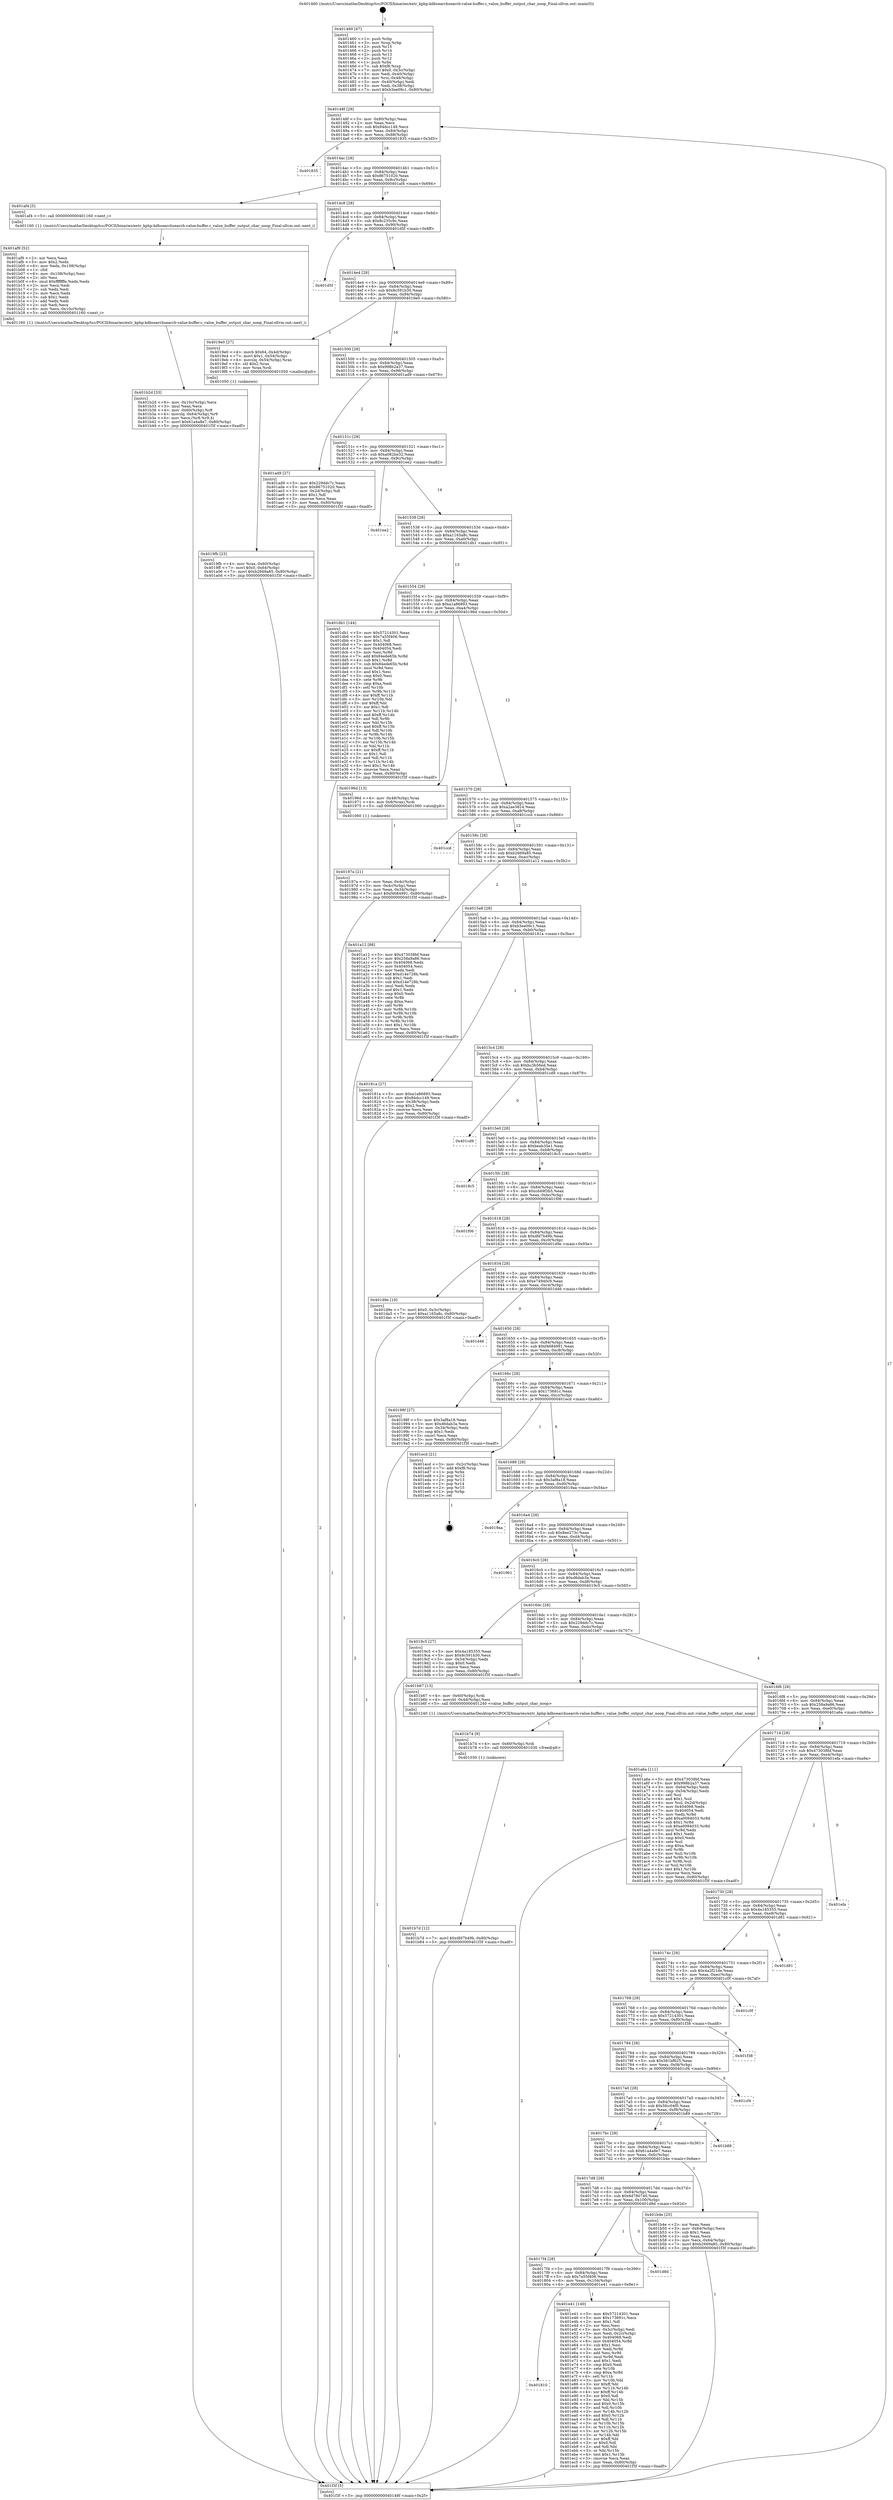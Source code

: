 digraph "0x401460" {
  label = "0x401460 (/mnt/c/Users/mathe/Desktop/tcc/POCII/binaries/extr_kphp-kdbsearchsearch-value-buffer.c_value_buffer_output_char_noop_Final-ollvm.out::main(0))"
  labelloc = "t"
  node[shape=record]

  Entry [label="",width=0.3,height=0.3,shape=circle,fillcolor=black,style=filled]
  "0x40148f" [label="{
     0x40148f [29]\l
     | [instrs]\l
     &nbsp;&nbsp;0x40148f \<+3\>: mov -0x80(%rbp),%eax\l
     &nbsp;&nbsp;0x401492 \<+2\>: mov %eax,%ecx\l
     &nbsp;&nbsp;0x401494 \<+6\>: sub $0x84dcc149,%ecx\l
     &nbsp;&nbsp;0x40149a \<+6\>: mov %eax,-0x84(%rbp)\l
     &nbsp;&nbsp;0x4014a0 \<+6\>: mov %ecx,-0x88(%rbp)\l
     &nbsp;&nbsp;0x4014a6 \<+6\>: je 0000000000401835 \<main+0x3d5\>\l
  }"]
  "0x401835" [label="{
     0x401835\l
  }", style=dashed]
  "0x4014ac" [label="{
     0x4014ac [28]\l
     | [instrs]\l
     &nbsp;&nbsp;0x4014ac \<+5\>: jmp 00000000004014b1 \<main+0x51\>\l
     &nbsp;&nbsp;0x4014b1 \<+6\>: mov -0x84(%rbp),%eax\l
     &nbsp;&nbsp;0x4014b7 \<+5\>: sub $0x86751020,%eax\l
     &nbsp;&nbsp;0x4014bc \<+6\>: mov %eax,-0x8c(%rbp)\l
     &nbsp;&nbsp;0x4014c2 \<+6\>: je 0000000000401af4 \<main+0x694\>\l
  }"]
  Exit [label="",width=0.3,height=0.3,shape=circle,fillcolor=black,style=filled,peripheries=2]
  "0x401af4" [label="{
     0x401af4 [5]\l
     | [instrs]\l
     &nbsp;&nbsp;0x401af4 \<+5\>: call 0000000000401160 \<next_i\>\l
     | [calls]\l
     &nbsp;&nbsp;0x401160 \{1\} (/mnt/c/Users/mathe/Desktop/tcc/POCII/binaries/extr_kphp-kdbsearchsearch-value-buffer.c_value_buffer_output_char_noop_Final-ollvm.out::next_i)\l
  }"]
  "0x4014c8" [label="{
     0x4014c8 [28]\l
     | [instrs]\l
     &nbsp;&nbsp;0x4014c8 \<+5\>: jmp 00000000004014cd \<main+0x6d\>\l
     &nbsp;&nbsp;0x4014cd \<+6\>: mov -0x84(%rbp),%eax\l
     &nbsp;&nbsp;0x4014d3 \<+5\>: sub $0x8c235c9c,%eax\l
     &nbsp;&nbsp;0x4014d8 \<+6\>: mov %eax,-0x90(%rbp)\l
     &nbsp;&nbsp;0x4014de \<+6\>: je 0000000000401d5f \<main+0x8ff\>\l
  }"]
  "0x401810" [label="{
     0x401810\l
  }", style=dashed]
  "0x401d5f" [label="{
     0x401d5f\l
  }", style=dashed]
  "0x4014e4" [label="{
     0x4014e4 [28]\l
     | [instrs]\l
     &nbsp;&nbsp;0x4014e4 \<+5\>: jmp 00000000004014e9 \<main+0x89\>\l
     &nbsp;&nbsp;0x4014e9 \<+6\>: mov -0x84(%rbp),%eax\l
     &nbsp;&nbsp;0x4014ef \<+5\>: sub $0x8c591b30,%eax\l
     &nbsp;&nbsp;0x4014f4 \<+6\>: mov %eax,-0x94(%rbp)\l
     &nbsp;&nbsp;0x4014fa \<+6\>: je 00000000004019e0 \<main+0x580\>\l
  }"]
  "0x401e41" [label="{
     0x401e41 [140]\l
     | [instrs]\l
     &nbsp;&nbsp;0x401e41 \<+5\>: mov $0x57214301,%eax\l
     &nbsp;&nbsp;0x401e46 \<+5\>: mov $0x173691c,%ecx\l
     &nbsp;&nbsp;0x401e4b \<+2\>: mov $0x1,%dl\l
     &nbsp;&nbsp;0x401e4d \<+2\>: xor %esi,%esi\l
     &nbsp;&nbsp;0x401e4f \<+3\>: mov -0x3c(%rbp),%edi\l
     &nbsp;&nbsp;0x401e52 \<+3\>: mov %edi,-0x2c(%rbp)\l
     &nbsp;&nbsp;0x401e55 \<+7\>: mov 0x404068,%edi\l
     &nbsp;&nbsp;0x401e5c \<+8\>: mov 0x404054,%r8d\l
     &nbsp;&nbsp;0x401e64 \<+3\>: sub $0x1,%esi\l
     &nbsp;&nbsp;0x401e67 \<+3\>: mov %edi,%r9d\l
     &nbsp;&nbsp;0x401e6a \<+3\>: add %esi,%r9d\l
     &nbsp;&nbsp;0x401e6d \<+4\>: imul %r9d,%edi\l
     &nbsp;&nbsp;0x401e71 \<+3\>: and $0x1,%edi\l
     &nbsp;&nbsp;0x401e74 \<+3\>: cmp $0x0,%edi\l
     &nbsp;&nbsp;0x401e77 \<+4\>: sete %r10b\l
     &nbsp;&nbsp;0x401e7b \<+4\>: cmp $0xa,%r8d\l
     &nbsp;&nbsp;0x401e7f \<+4\>: setl %r11b\l
     &nbsp;&nbsp;0x401e83 \<+3\>: mov %r10b,%bl\l
     &nbsp;&nbsp;0x401e86 \<+3\>: xor $0xff,%bl\l
     &nbsp;&nbsp;0x401e89 \<+3\>: mov %r11b,%r14b\l
     &nbsp;&nbsp;0x401e8c \<+4\>: xor $0xff,%r14b\l
     &nbsp;&nbsp;0x401e90 \<+3\>: xor $0x0,%dl\l
     &nbsp;&nbsp;0x401e93 \<+3\>: mov %bl,%r15b\l
     &nbsp;&nbsp;0x401e96 \<+4\>: and $0x0,%r15b\l
     &nbsp;&nbsp;0x401e9a \<+3\>: and %dl,%r10b\l
     &nbsp;&nbsp;0x401e9d \<+3\>: mov %r14b,%r12b\l
     &nbsp;&nbsp;0x401ea0 \<+4\>: and $0x0,%r12b\l
     &nbsp;&nbsp;0x401ea4 \<+3\>: and %dl,%r11b\l
     &nbsp;&nbsp;0x401ea7 \<+3\>: or %r10b,%r15b\l
     &nbsp;&nbsp;0x401eaa \<+3\>: or %r11b,%r12b\l
     &nbsp;&nbsp;0x401ead \<+3\>: xor %r12b,%r15b\l
     &nbsp;&nbsp;0x401eb0 \<+3\>: or %r14b,%bl\l
     &nbsp;&nbsp;0x401eb3 \<+3\>: xor $0xff,%bl\l
     &nbsp;&nbsp;0x401eb6 \<+3\>: or $0x0,%dl\l
     &nbsp;&nbsp;0x401eb9 \<+2\>: and %dl,%bl\l
     &nbsp;&nbsp;0x401ebb \<+3\>: or %bl,%r15b\l
     &nbsp;&nbsp;0x401ebe \<+4\>: test $0x1,%r15b\l
     &nbsp;&nbsp;0x401ec2 \<+3\>: cmovne %ecx,%eax\l
     &nbsp;&nbsp;0x401ec5 \<+3\>: mov %eax,-0x80(%rbp)\l
     &nbsp;&nbsp;0x401ec8 \<+5\>: jmp 0000000000401f3f \<main+0xadf\>\l
  }"]
  "0x4019e0" [label="{
     0x4019e0 [27]\l
     | [instrs]\l
     &nbsp;&nbsp;0x4019e0 \<+4\>: movb $0x64,-0x4d(%rbp)\l
     &nbsp;&nbsp;0x4019e4 \<+7\>: movl $0x1,-0x54(%rbp)\l
     &nbsp;&nbsp;0x4019eb \<+4\>: movslq -0x54(%rbp),%rax\l
     &nbsp;&nbsp;0x4019ef \<+4\>: shl $0x2,%rax\l
     &nbsp;&nbsp;0x4019f3 \<+3\>: mov %rax,%rdi\l
     &nbsp;&nbsp;0x4019f6 \<+5\>: call 0000000000401050 \<malloc@plt\>\l
     | [calls]\l
     &nbsp;&nbsp;0x401050 \{1\} (unknown)\l
  }"]
  "0x401500" [label="{
     0x401500 [28]\l
     | [instrs]\l
     &nbsp;&nbsp;0x401500 \<+5\>: jmp 0000000000401505 \<main+0xa5\>\l
     &nbsp;&nbsp;0x401505 \<+6\>: mov -0x84(%rbp),%eax\l
     &nbsp;&nbsp;0x40150b \<+5\>: sub $0x998b2a37,%eax\l
     &nbsp;&nbsp;0x401510 \<+6\>: mov %eax,-0x98(%rbp)\l
     &nbsp;&nbsp;0x401516 \<+6\>: je 0000000000401ad9 \<main+0x679\>\l
  }"]
  "0x4017f4" [label="{
     0x4017f4 [28]\l
     | [instrs]\l
     &nbsp;&nbsp;0x4017f4 \<+5\>: jmp 00000000004017f9 \<main+0x399\>\l
     &nbsp;&nbsp;0x4017f9 \<+6\>: mov -0x84(%rbp),%eax\l
     &nbsp;&nbsp;0x4017ff \<+5\>: sub $0x7a55f406,%eax\l
     &nbsp;&nbsp;0x401804 \<+6\>: mov %eax,-0x104(%rbp)\l
     &nbsp;&nbsp;0x40180a \<+6\>: je 0000000000401e41 \<main+0x9e1\>\l
  }"]
  "0x401ad9" [label="{
     0x401ad9 [27]\l
     | [instrs]\l
     &nbsp;&nbsp;0x401ad9 \<+5\>: mov $0x229ddc7c,%eax\l
     &nbsp;&nbsp;0x401ade \<+5\>: mov $0x86751020,%ecx\l
     &nbsp;&nbsp;0x401ae3 \<+3\>: mov -0x2d(%rbp),%dl\l
     &nbsp;&nbsp;0x401ae6 \<+3\>: test $0x1,%dl\l
     &nbsp;&nbsp;0x401ae9 \<+3\>: cmovne %ecx,%eax\l
     &nbsp;&nbsp;0x401aec \<+3\>: mov %eax,-0x80(%rbp)\l
     &nbsp;&nbsp;0x401aef \<+5\>: jmp 0000000000401f3f \<main+0xadf\>\l
  }"]
  "0x40151c" [label="{
     0x40151c [28]\l
     | [instrs]\l
     &nbsp;&nbsp;0x40151c \<+5\>: jmp 0000000000401521 \<main+0xc1\>\l
     &nbsp;&nbsp;0x401521 \<+6\>: mov -0x84(%rbp),%eax\l
     &nbsp;&nbsp;0x401527 \<+5\>: sub $0xa082be32,%eax\l
     &nbsp;&nbsp;0x40152c \<+6\>: mov %eax,-0x9c(%rbp)\l
     &nbsp;&nbsp;0x401532 \<+6\>: je 0000000000401ee2 \<main+0xa82\>\l
  }"]
  "0x401d8d" [label="{
     0x401d8d\l
  }", style=dashed]
  "0x401ee2" [label="{
     0x401ee2\l
  }", style=dashed]
  "0x401538" [label="{
     0x401538 [28]\l
     | [instrs]\l
     &nbsp;&nbsp;0x401538 \<+5\>: jmp 000000000040153d \<main+0xdd\>\l
     &nbsp;&nbsp;0x40153d \<+6\>: mov -0x84(%rbp),%eax\l
     &nbsp;&nbsp;0x401543 \<+5\>: sub $0xa1165a8c,%eax\l
     &nbsp;&nbsp;0x401548 \<+6\>: mov %eax,-0xa0(%rbp)\l
     &nbsp;&nbsp;0x40154e \<+6\>: je 0000000000401db1 \<main+0x951\>\l
  }"]
  "0x401b7d" [label="{
     0x401b7d [12]\l
     | [instrs]\l
     &nbsp;&nbsp;0x401b7d \<+7\>: movl $0xdfd7b49b,-0x80(%rbp)\l
     &nbsp;&nbsp;0x401b84 \<+5\>: jmp 0000000000401f3f \<main+0xadf\>\l
  }"]
  "0x401db1" [label="{
     0x401db1 [144]\l
     | [instrs]\l
     &nbsp;&nbsp;0x401db1 \<+5\>: mov $0x57214301,%eax\l
     &nbsp;&nbsp;0x401db6 \<+5\>: mov $0x7a55f406,%ecx\l
     &nbsp;&nbsp;0x401dbb \<+2\>: mov $0x1,%dl\l
     &nbsp;&nbsp;0x401dbd \<+7\>: mov 0x404068,%esi\l
     &nbsp;&nbsp;0x401dc4 \<+7\>: mov 0x404054,%edi\l
     &nbsp;&nbsp;0x401dcb \<+3\>: mov %esi,%r8d\l
     &nbsp;&nbsp;0x401dce \<+7\>: add $0x84ede65b,%r8d\l
     &nbsp;&nbsp;0x401dd5 \<+4\>: sub $0x1,%r8d\l
     &nbsp;&nbsp;0x401dd9 \<+7\>: sub $0x84ede65b,%r8d\l
     &nbsp;&nbsp;0x401de0 \<+4\>: imul %r8d,%esi\l
     &nbsp;&nbsp;0x401de4 \<+3\>: and $0x1,%esi\l
     &nbsp;&nbsp;0x401de7 \<+3\>: cmp $0x0,%esi\l
     &nbsp;&nbsp;0x401dea \<+4\>: sete %r9b\l
     &nbsp;&nbsp;0x401dee \<+3\>: cmp $0xa,%edi\l
     &nbsp;&nbsp;0x401df1 \<+4\>: setl %r10b\l
     &nbsp;&nbsp;0x401df5 \<+3\>: mov %r9b,%r11b\l
     &nbsp;&nbsp;0x401df8 \<+4\>: xor $0xff,%r11b\l
     &nbsp;&nbsp;0x401dfc \<+3\>: mov %r10b,%bl\l
     &nbsp;&nbsp;0x401dff \<+3\>: xor $0xff,%bl\l
     &nbsp;&nbsp;0x401e02 \<+3\>: xor $0x1,%dl\l
     &nbsp;&nbsp;0x401e05 \<+3\>: mov %r11b,%r14b\l
     &nbsp;&nbsp;0x401e08 \<+4\>: and $0xff,%r14b\l
     &nbsp;&nbsp;0x401e0c \<+3\>: and %dl,%r9b\l
     &nbsp;&nbsp;0x401e0f \<+3\>: mov %bl,%r15b\l
     &nbsp;&nbsp;0x401e12 \<+4\>: and $0xff,%r15b\l
     &nbsp;&nbsp;0x401e16 \<+3\>: and %dl,%r10b\l
     &nbsp;&nbsp;0x401e19 \<+3\>: or %r9b,%r14b\l
     &nbsp;&nbsp;0x401e1c \<+3\>: or %r10b,%r15b\l
     &nbsp;&nbsp;0x401e1f \<+3\>: xor %r15b,%r14b\l
     &nbsp;&nbsp;0x401e22 \<+3\>: or %bl,%r11b\l
     &nbsp;&nbsp;0x401e25 \<+4\>: xor $0xff,%r11b\l
     &nbsp;&nbsp;0x401e29 \<+3\>: or $0x1,%dl\l
     &nbsp;&nbsp;0x401e2c \<+3\>: and %dl,%r11b\l
     &nbsp;&nbsp;0x401e2f \<+3\>: or %r11b,%r14b\l
     &nbsp;&nbsp;0x401e32 \<+4\>: test $0x1,%r14b\l
     &nbsp;&nbsp;0x401e36 \<+3\>: cmovne %ecx,%eax\l
     &nbsp;&nbsp;0x401e39 \<+3\>: mov %eax,-0x80(%rbp)\l
     &nbsp;&nbsp;0x401e3c \<+5\>: jmp 0000000000401f3f \<main+0xadf\>\l
  }"]
  "0x401554" [label="{
     0x401554 [28]\l
     | [instrs]\l
     &nbsp;&nbsp;0x401554 \<+5\>: jmp 0000000000401559 \<main+0xf9\>\l
     &nbsp;&nbsp;0x401559 \<+6\>: mov -0x84(%rbp),%eax\l
     &nbsp;&nbsp;0x40155f \<+5\>: sub $0xa1a86893,%eax\l
     &nbsp;&nbsp;0x401564 \<+6\>: mov %eax,-0xa4(%rbp)\l
     &nbsp;&nbsp;0x40156a \<+6\>: je 000000000040196d \<main+0x50d\>\l
  }"]
  "0x401b74" [label="{
     0x401b74 [9]\l
     | [instrs]\l
     &nbsp;&nbsp;0x401b74 \<+4\>: mov -0x60(%rbp),%rdi\l
     &nbsp;&nbsp;0x401b78 \<+5\>: call 0000000000401030 \<free@plt\>\l
     | [calls]\l
     &nbsp;&nbsp;0x401030 \{1\} (unknown)\l
  }"]
  "0x40196d" [label="{
     0x40196d [13]\l
     | [instrs]\l
     &nbsp;&nbsp;0x40196d \<+4\>: mov -0x48(%rbp),%rax\l
     &nbsp;&nbsp;0x401971 \<+4\>: mov 0x8(%rax),%rdi\l
     &nbsp;&nbsp;0x401975 \<+5\>: call 0000000000401060 \<atoi@plt\>\l
     | [calls]\l
     &nbsp;&nbsp;0x401060 \{1\} (unknown)\l
  }"]
  "0x401570" [label="{
     0x401570 [28]\l
     | [instrs]\l
     &nbsp;&nbsp;0x401570 \<+5\>: jmp 0000000000401575 \<main+0x115\>\l
     &nbsp;&nbsp;0x401575 \<+6\>: mov -0x84(%rbp),%eax\l
     &nbsp;&nbsp;0x40157b \<+5\>: sub $0xa2ae3824,%eax\l
     &nbsp;&nbsp;0x401580 \<+6\>: mov %eax,-0xa8(%rbp)\l
     &nbsp;&nbsp;0x401586 \<+6\>: je 0000000000401ccd \<main+0x86d\>\l
  }"]
  "0x4017d8" [label="{
     0x4017d8 [28]\l
     | [instrs]\l
     &nbsp;&nbsp;0x4017d8 \<+5\>: jmp 00000000004017dd \<main+0x37d\>\l
     &nbsp;&nbsp;0x4017dd \<+6\>: mov -0x84(%rbp),%eax\l
     &nbsp;&nbsp;0x4017e3 \<+5\>: sub $0x6d780740,%eax\l
     &nbsp;&nbsp;0x4017e8 \<+6\>: mov %eax,-0x100(%rbp)\l
     &nbsp;&nbsp;0x4017ee \<+6\>: je 0000000000401d8d \<main+0x92d\>\l
  }"]
  "0x401ccd" [label="{
     0x401ccd\l
  }", style=dashed]
  "0x40158c" [label="{
     0x40158c [28]\l
     | [instrs]\l
     &nbsp;&nbsp;0x40158c \<+5\>: jmp 0000000000401591 \<main+0x131\>\l
     &nbsp;&nbsp;0x401591 \<+6\>: mov -0x84(%rbp),%eax\l
     &nbsp;&nbsp;0x401597 \<+5\>: sub $0xb2669a85,%eax\l
     &nbsp;&nbsp;0x40159c \<+6\>: mov %eax,-0xac(%rbp)\l
     &nbsp;&nbsp;0x4015a2 \<+6\>: je 0000000000401a12 \<main+0x5b2\>\l
  }"]
  "0x401b4e" [label="{
     0x401b4e [25]\l
     | [instrs]\l
     &nbsp;&nbsp;0x401b4e \<+2\>: xor %eax,%eax\l
     &nbsp;&nbsp;0x401b50 \<+3\>: mov -0x64(%rbp),%ecx\l
     &nbsp;&nbsp;0x401b53 \<+3\>: sub $0x1,%eax\l
     &nbsp;&nbsp;0x401b56 \<+2\>: sub %eax,%ecx\l
     &nbsp;&nbsp;0x401b58 \<+3\>: mov %ecx,-0x64(%rbp)\l
     &nbsp;&nbsp;0x401b5b \<+7\>: movl $0xb2669a85,-0x80(%rbp)\l
     &nbsp;&nbsp;0x401b62 \<+5\>: jmp 0000000000401f3f \<main+0xadf\>\l
  }"]
  "0x401a12" [label="{
     0x401a12 [88]\l
     | [instrs]\l
     &nbsp;&nbsp;0x401a12 \<+5\>: mov $0x473038bf,%eax\l
     &nbsp;&nbsp;0x401a17 \<+5\>: mov $0x258a9a86,%ecx\l
     &nbsp;&nbsp;0x401a1c \<+7\>: mov 0x404068,%edx\l
     &nbsp;&nbsp;0x401a23 \<+7\>: mov 0x404054,%esi\l
     &nbsp;&nbsp;0x401a2a \<+2\>: mov %edx,%edi\l
     &nbsp;&nbsp;0x401a2c \<+6\>: add $0xd14e728b,%edi\l
     &nbsp;&nbsp;0x401a32 \<+3\>: sub $0x1,%edi\l
     &nbsp;&nbsp;0x401a35 \<+6\>: sub $0xd14e728b,%edi\l
     &nbsp;&nbsp;0x401a3b \<+3\>: imul %edi,%edx\l
     &nbsp;&nbsp;0x401a3e \<+3\>: and $0x1,%edx\l
     &nbsp;&nbsp;0x401a41 \<+3\>: cmp $0x0,%edx\l
     &nbsp;&nbsp;0x401a44 \<+4\>: sete %r8b\l
     &nbsp;&nbsp;0x401a48 \<+3\>: cmp $0xa,%esi\l
     &nbsp;&nbsp;0x401a4b \<+4\>: setl %r9b\l
     &nbsp;&nbsp;0x401a4f \<+3\>: mov %r8b,%r10b\l
     &nbsp;&nbsp;0x401a52 \<+3\>: and %r9b,%r10b\l
     &nbsp;&nbsp;0x401a55 \<+3\>: xor %r9b,%r8b\l
     &nbsp;&nbsp;0x401a58 \<+3\>: or %r8b,%r10b\l
     &nbsp;&nbsp;0x401a5b \<+4\>: test $0x1,%r10b\l
     &nbsp;&nbsp;0x401a5f \<+3\>: cmovne %ecx,%eax\l
     &nbsp;&nbsp;0x401a62 \<+3\>: mov %eax,-0x80(%rbp)\l
     &nbsp;&nbsp;0x401a65 \<+5\>: jmp 0000000000401f3f \<main+0xadf\>\l
  }"]
  "0x4015a8" [label="{
     0x4015a8 [28]\l
     | [instrs]\l
     &nbsp;&nbsp;0x4015a8 \<+5\>: jmp 00000000004015ad \<main+0x14d\>\l
     &nbsp;&nbsp;0x4015ad \<+6\>: mov -0x84(%rbp),%eax\l
     &nbsp;&nbsp;0x4015b3 \<+5\>: sub $0xb3ee09c1,%eax\l
     &nbsp;&nbsp;0x4015b8 \<+6\>: mov %eax,-0xb0(%rbp)\l
     &nbsp;&nbsp;0x4015be \<+6\>: je 000000000040181a \<main+0x3ba\>\l
  }"]
  "0x4017bc" [label="{
     0x4017bc [28]\l
     | [instrs]\l
     &nbsp;&nbsp;0x4017bc \<+5\>: jmp 00000000004017c1 \<main+0x361\>\l
     &nbsp;&nbsp;0x4017c1 \<+6\>: mov -0x84(%rbp),%eax\l
     &nbsp;&nbsp;0x4017c7 \<+5\>: sub $0x61a4a8e7,%eax\l
     &nbsp;&nbsp;0x4017cc \<+6\>: mov %eax,-0xfc(%rbp)\l
     &nbsp;&nbsp;0x4017d2 \<+6\>: je 0000000000401b4e \<main+0x6ee\>\l
  }"]
  "0x40181a" [label="{
     0x40181a [27]\l
     | [instrs]\l
     &nbsp;&nbsp;0x40181a \<+5\>: mov $0xa1a86893,%eax\l
     &nbsp;&nbsp;0x40181f \<+5\>: mov $0x84dcc149,%ecx\l
     &nbsp;&nbsp;0x401824 \<+3\>: mov -0x38(%rbp),%edx\l
     &nbsp;&nbsp;0x401827 \<+3\>: cmp $0x2,%edx\l
     &nbsp;&nbsp;0x40182a \<+3\>: cmovne %ecx,%eax\l
     &nbsp;&nbsp;0x40182d \<+3\>: mov %eax,-0x80(%rbp)\l
     &nbsp;&nbsp;0x401830 \<+5\>: jmp 0000000000401f3f \<main+0xadf\>\l
  }"]
  "0x4015c4" [label="{
     0x4015c4 [28]\l
     | [instrs]\l
     &nbsp;&nbsp;0x4015c4 \<+5\>: jmp 00000000004015c9 \<main+0x169\>\l
     &nbsp;&nbsp;0x4015c9 \<+6\>: mov -0x84(%rbp),%eax\l
     &nbsp;&nbsp;0x4015cf \<+5\>: sub $0xbc3b56ed,%eax\l
     &nbsp;&nbsp;0x4015d4 \<+6\>: mov %eax,-0xb4(%rbp)\l
     &nbsp;&nbsp;0x4015da \<+6\>: je 0000000000401cd9 \<main+0x879\>\l
  }"]
  "0x401f3f" [label="{
     0x401f3f [5]\l
     | [instrs]\l
     &nbsp;&nbsp;0x401f3f \<+5\>: jmp 000000000040148f \<main+0x2f\>\l
  }"]
  "0x401460" [label="{
     0x401460 [47]\l
     | [instrs]\l
     &nbsp;&nbsp;0x401460 \<+1\>: push %rbp\l
     &nbsp;&nbsp;0x401461 \<+3\>: mov %rsp,%rbp\l
     &nbsp;&nbsp;0x401464 \<+2\>: push %r15\l
     &nbsp;&nbsp;0x401466 \<+2\>: push %r14\l
     &nbsp;&nbsp;0x401468 \<+2\>: push %r13\l
     &nbsp;&nbsp;0x40146a \<+2\>: push %r12\l
     &nbsp;&nbsp;0x40146c \<+1\>: push %rbx\l
     &nbsp;&nbsp;0x40146d \<+7\>: sub $0xf8,%rsp\l
     &nbsp;&nbsp;0x401474 \<+7\>: movl $0x0,-0x3c(%rbp)\l
     &nbsp;&nbsp;0x40147b \<+3\>: mov %edi,-0x40(%rbp)\l
     &nbsp;&nbsp;0x40147e \<+4\>: mov %rsi,-0x48(%rbp)\l
     &nbsp;&nbsp;0x401482 \<+3\>: mov -0x40(%rbp),%edi\l
     &nbsp;&nbsp;0x401485 \<+3\>: mov %edi,-0x38(%rbp)\l
     &nbsp;&nbsp;0x401488 \<+7\>: movl $0xb3ee09c1,-0x80(%rbp)\l
  }"]
  "0x40197a" [label="{
     0x40197a [21]\l
     | [instrs]\l
     &nbsp;&nbsp;0x40197a \<+3\>: mov %eax,-0x4c(%rbp)\l
     &nbsp;&nbsp;0x40197d \<+3\>: mov -0x4c(%rbp),%eax\l
     &nbsp;&nbsp;0x401980 \<+3\>: mov %eax,-0x34(%rbp)\l
     &nbsp;&nbsp;0x401983 \<+7\>: movl $0xf4684991,-0x80(%rbp)\l
     &nbsp;&nbsp;0x40198a \<+5\>: jmp 0000000000401f3f \<main+0xadf\>\l
  }"]
  "0x401b89" [label="{
     0x401b89\l
  }", style=dashed]
  "0x401cd9" [label="{
     0x401cd9\l
  }", style=dashed]
  "0x4015e0" [label="{
     0x4015e0 [28]\l
     | [instrs]\l
     &nbsp;&nbsp;0x4015e0 \<+5\>: jmp 00000000004015e5 \<main+0x185\>\l
     &nbsp;&nbsp;0x4015e5 \<+6\>: mov -0x84(%rbp),%eax\l
     &nbsp;&nbsp;0x4015eb \<+5\>: sub $0xbeab35e1,%eax\l
     &nbsp;&nbsp;0x4015f0 \<+6\>: mov %eax,-0xb8(%rbp)\l
     &nbsp;&nbsp;0x4015f6 \<+6\>: je 00000000004018c5 \<main+0x465\>\l
  }"]
  "0x4017a0" [label="{
     0x4017a0 [28]\l
     | [instrs]\l
     &nbsp;&nbsp;0x4017a0 \<+5\>: jmp 00000000004017a5 \<main+0x345\>\l
     &nbsp;&nbsp;0x4017a5 \<+6\>: mov -0x84(%rbp),%eax\l
     &nbsp;&nbsp;0x4017ab \<+5\>: sub $0x5fcc04f0,%eax\l
     &nbsp;&nbsp;0x4017b0 \<+6\>: mov %eax,-0xf8(%rbp)\l
     &nbsp;&nbsp;0x4017b6 \<+6\>: je 0000000000401b89 \<main+0x729\>\l
  }"]
  "0x4018c5" [label="{
     0x4018c5\l
  }", style=dashed]
  "0x4015fc" [label="{
     0x4015fc [28]\l
     | [instrs]\l
     &nbsp;&nbsp;0x4015fc \<+5\>: jmp 0000000000401601 \<main+0x1a1\>\l
     &nbsp;&nbsp;0x401601 \<+6\>: mov -0x84(%rbp),%eax\l
     &nbsp;&nbsp;0x401607 \<+5\>: sub $0xcd49f3b5,%eax\l
     &nbsp;&nbsp;0x40160c \<+6\>: mov %eax,-0xbc(%rbp)\l
     &nbsp;&nbsp;0x401612 \<+6\>: je 0000000000401f06 \<main+0xaa6\>\l
  }"]
  "0x401cf4" [label="{
     0x401cf4\l
  }", style=dashed]
  "0x401f06" [label="{
     0x401f06\l
  }", style=dashed]
  "0x401618" [label="{
     0x401618 [28]\l
     | [instrs]\l
     &nbsp;&nbsp;0x401618 \<+5\>: jmp 000000000040161d \<main+0x1bd\>\l
     &nbsp;&nbsp;0x40161d \<+6\>: mov -0x84(%rbp),%eax\l
     &nbsp;&nbsp;0x401623 \<+5\>: sub $0xdfd7b49b,%eax\l
     &nbsp;&nbsp;0x401628 \<+6\>: mov %eax,-0xc0(%rbp)\l
     &nbsp;&nbsp;0x40162e \<+6\>: je 0000000000401d9e \<main+0x93e\>\l
  }"]
  "0x401784" [label="{
     0x401784 [28]\l
     | [instrs]\l
     &nbsp;&nbsp;0x401784 \<+5\>: jmp 0000000000401789 \<main+0x329\>\l
     &nbsp;&nbsp;0x401789 \<+6\>: mov -0x84(%rbp),%eax\l
     &nbsp;&nbsp;0x40178f \<+5\>: sub $0x581bf625,%eax\l
     &nbsp;&nbsp;0x401794 \<+6\>: mov %eax,-0xf4(%rbp)\l
     &nbsp;&nbsp;0x40179a \<+6\>: je 0000000000401cf4 \<main+0x894\>\l
  }"]
  "0x401d9e" [label="{
     0x401d9e [19]\l
     | [instrs]\l
     &nbsp;&nbsp;0x401d9e \<+7\>: movl $0x0,-0x3c(%rbp)\l
     &nbsp;&nbsp;0x401da5 \<+7\>: movl $0xa1165a8c,-0x80(%rbp)\l
     &nbsp;&nbsp;0x401dac \<+5\>: jmp 0000000000401f3f \<main+0xadf\>\l
  }"]
  "0x401634" [label="{
     0x401634 [28]\l
     | [instrs]\l
     &nbsp;&nbsp;0x401634 \<+5\>: jmp 0000000000401639 \<main+0x1d9\>\l
     &nbsp;&nbsp;0x401639 \<+6\>: mov -0x84(%rbp),%eax\l
     &nbsp;&nbsp;0x40163f \<+5\>: sub $0xe74940c9,%eax\l
     &nbsp;&nbsp;0x401644 \<+6\>: mov %eax,-0xc4(%rbp)\l
     &nbsp;&nbsp;0x40164a \<+6\>: je 0000000000401d46 \<main+0x8e6\>\l
  }"]
  "0x401f38" [label="{
     0x401f38\l
  }", style=dashed]
  "0x401d46" [label="{
     0x401d46\l
  }", style=dashed]
  "0x401650" [label="{
     0x401650 [28]\l
     | [instrs]\l
     &nbsp;&nbsp;0x401650 \<+5\>: jmp 0000000000401655 \<main+0x1f5\>\l
     &nbsp;&nbsp;0x401655 \<+6\>: mov -0x84(%rbp),%eax\l
     &nbsp;&nbsp;0x40165b \<+5\>: sub $0xf4684991,%eax\l
     &nbsp;&nbsp;0x401660 \<+6\>: mov %eax,-0xc8(%rbp)\l
     &nbsp;&nbsp;0x401666 \<+6\>: je 000000000040198f \<main+0x52f\>\l
  }"]
  "0x401768" [label="{
     0x401768 [28]\l
     | [instrs]\l
     &nbsp;&nbsp;0x401768 \<+5\>: jmp 000000000040176d \<main+0x30d\>\l
     &nbsp;&nbsp;0x40176d \<+6\>: mov -0x84(%rbp),%eax\l
     &nbsp;&nbsp;0x401773 \<+5\>: sub $0x57214301,%eax\l
     &nbsp;&nbsp;0x401778 \<+6\>: mov %eax,-0xf0(%rbp)\l
     &nbsp;&nbsp;0x40177e \<+6\>: je 0000000000401f38 \<main+0xad8\>\l
  }"]
  "0x40198f" [label="{
     0x40198f [27]\l
     | [instrs]\l
     &nbsp;&nbsp;0x40198f \<+5\>: mov $0x3af8a18,%eax\l
     &nbsp;&nbsp;0x401994 \<+5\>: mov $0xd6dab3a,%ecx\l
     &nbsp;&nbsp;0x401999 \<+3\>: mov -0x34(%rbp),%edx\l
     &nbsp;&nbsp;0x40199c \<+3\>: cmp $0x1,%edx\l
     &nbsp;&nbsp;0x40199f \<+3\>: cmovl %ecx,%eax\l
     &nbsp;&nbsp;0x4019a2 \<+3\>: mov %eax,-0x80(%rbp)\l
     &nbsp;&nbsp;0x4019a5 \<+5\>: jmp 0000000000401f3f \<main+0xadf\>\l
  }"]
  "0x40166c" [label="{
     0x40166c [28]\l
     | [instrs]\l
     &nbsp;&nbsp;0x40166c \<+5\>: jmp 0000000000401671 \<main+0x211\>\l
     &nbsp;&nbsp;0x401671 \<+6\>: mov -0x84(%rbp),%eax\l
     &nbsp;&nbsp;0x401677 \<+5\>: sub $0x173691c,%eax\l
     &nbsp;&nbsp;0x40167c \<+6\>: mov %eax,-0xcc(%rbp)\l
     &nbsp;&nbsp;0x401682 \<+6\>: je 0000000000401ecd \<main+0xa6d\>\l
  }"]
  "0x401c0f" [label="{
     0x401c0f\l
  }", style=dashed]
  "0x401ecd" [label="{
     0x401ecd [21]\l
     | [instrs]\l
     &nbsp;&nbsp;0x401ecd \<+3\>: mov -0x2c(%rbp),%eax\l
     &nbsp;&nbsp;0x401ed0 \<+7\>: add $0xf8,%rsp\l
     &nbsp;&nbsp;0x401ed7 \<+1\>: pop %rbx\l
     &nbsp;&nbsp;0x401ed8 \<+2\>: pop %r12\l
     &nbsp;&nbsp;0x401eda \<+2\>: pop %r13\l
     &nbsp;&nbsp;0x401edc \<+2\>: pop %r14\l
     &nbsp;&nbsp;0x401ede \<+2\>: pop %r15\l
     &nbsp;&nbsp;0x401ee0 \<+1\>: pop %rbp\l
     &nbsp;&nbsp;0x401ee1 \<+1\>: ret\l
  }"]
  "0x401688" [label="{
     0x401688 [28]\l
     | [instrs]\l
     &nbsp;&nbsp;0x401688 \<+5\>: jmp 000000000040168d \<main+0x22d\>\l
     &nbsp;&nbsp;0x40168d \<+6\>: mov -0x84(%rbp),%eax\l
     &nbsp;&nbsp;0x401693 \<+5\>: sub $0x3af8a18,%eax\l
     &nbsp;&nbsp;0x401698 \<+6\>: mov %eax,-0xd0(%rbp)\l
     &nbsp;&nbsp;0x40169e \<+6\>: je 00000000004019aa \<main+0x54a\>\l
  }"]
  "0x40174c" [label="{
     0x40174c [28]\l
     | [instrs]\l
     &nbsp;&nbsp;0x40174c \<+5\>: jmp 0000000000401751 \<main+0x2f1\>\l
     &nbsp;&nbsp;0x401751 \<+6\>: mov -0x84(%rbp),%eax\l
     &nbsp;&nbsp;0x401757 \<+5\>: sub $0x4a2f21de,%eax\l
     &nbsp;&nbsp;0x40175c \<+6\>: mov %eax,-0xec(%rbp)\l
     &nbsp;&nbsp;0x401762 \<+6\>: je 0000000000401c0f \<main+0x7af\>\l
  }"]
  "0x4019aa" [label="{
     0x4019aa\l
  }", style=dashed]
  "0x4016a4" [label="{
     0x4016a4 [28]\l
     | [instrs]\l
     &nbsp;&nbsp;0x4016a4 \<+5\>: jmp 00000000004016a9 \<main+0x249\>\l
     &nbsp;&nbsp;0x4016a9 \<+6\>: mov -0x84(%rbp),%eax\l
     &nbsp;&nbsp;0x4016af \<+5\>: sub $0x8ee273c,%eax\l
     &nbsp;&nbsp;0x4016b4 \<+6\>: mov %eax,-0xd4(%rbp)\l
     &nbsp;&nbsp;0x4016ba \<+6\>: je 0000000000401961 \<main+0x501\>\l
  }"]
  "0x401d81" [label="{
     0x401d81\l
  }", style=dashed]
  "0x401961" [label="{
     0x401961\l
  }", style=dashed]
  "0x4016c0" [label="{
     0x4016c0 [28]\l
     | [instrs]\l
     &nbsp;&nbsp;0x4016c0 \<+5\>: jmp 00000000004016c5 \<main+0x265\>\l
     &nbsp;&nbsp;0x4016c5 \<+6\>: mov -0x84(%rbp),%eax\l
     &nbsp;&nbsp;0x4016cb \<+5\>: sub $0xd6dab3a,%eax\l
     &nbsp;&nbsp;0x4016d0 \<+6\>: mov %eax,-0xd8(%rbp)\l
     &nbsp;&nbsp;0x4016d6 \<+6\>: je 00000000004019c5 \<main+0x565\>\l
  }"]
  "0x401730" [label="{
     0x401730 [28]\l
     | [instrs]\l
     &nbsp;&nbsp;0x401730 \<+5\>: jmp 0000000000401735 \<main+0x2d5\>\l
     &nbsp;&nbsp;0x401735 \<+6\>: mov -0x84(%rbp),%eax\l
     &nbsp;&nbsp;0x40173b \<+5\>: sub $0x4a185355,%eax\l
     &nbsp;&nbsp;0x401740 \<+6\>: mov %eax,-0xe8(%rbp)\l
     &nbsp;&nbsp;0x401746 \<+6\>: je 0000000000401d81 \<main+0x921\>\l
  }"]
  "0x4019c5" [label="{
     0x4019c5 [27]\l
     | [instrs]\l
     &nbsp;&nbsp;0x4019c5 \<+5\>: mov $0x4a185355,%eax\l
     &nbsp;&nbsp;0x4019ca \<+5\>: mov $0x8c591b30,%ecx\l
     &nbsp;&nbsp;0x4019cf \<+3\>: mov -0x34(%rbp),%edx\l
     &nbsp;&nbsp;0x4019d2 \<+3\>: cmp $0x0,%edx\l
     &nbsp;&nbsp;0x4019d5 \<+3\>: cmove %ecx,%eax\l
     &nbsp;&nbsp;0x4019d8 \<+3\>: mov %eax,-0x80(%rbp)\l
     &nbsp;&nbsp;0x4019db \<+5\>: jmp 0000000000401f3f \<main+0xadf\>\l
  }"]
  "0x4016dc" [label="{
     0x4016dc [28]\l
     | [instrs]\l
     &nbsp;&nbsp;0x4016dc \<+5\>: jmp 00000000004016e1 \<main+0x281\>\l
     &nbsp;&nbsp;0x4016e1 \<+6\>: mov -0x84(%rbp),%eax\l
     &nbsp;&nbsp;0x4016e7 \<+5\>: sub $0x229ddc7c,%eax\l
     &nbsp;&nbsp;0x4016ec \<+6\>: mov %eax,-0xdc(%rbp)\l
     &nbsp;&nbsp;0x4016f2 \<+6\>: je 0000000000401b67 \<main+0x707\>\l
  }"]
  "0x4019fb" [label="{
     0x4019fb [23]\l
     | [instrs]\l
     &nbsp;&nbsp;0x4019fb \<+4\>: mov %rax,-0x60(%rbp)\l
     &nbsp;&nbsp;0x4019ff \<+7\>: movl $0x0,-0x64(%rbp)\l
     &nbsp;&nbsp;0x401a06 \<+7\>: movl $0xb2669a85,-0x80(%rbp)\l
     &nbsp;&nbsp;0x401a0d \<+5\>: jmp 0000000000401f3f \<main+0xadf\>\l
  }"]
  "0x401efa" [label="{
     0x401efa\l
  }", style=dashed]
  "0x401b67" [label="{
     0x401b67 [13]\l
     | [instrs]\l
     &nbsp;&nbsp;0x401b67 \<+4\>: mov -0x60(%rbp),%rdi\l
     &nbsp;&nbsp;0x401b6b \<+4\>: movsbl -0x4d(%rbp),%esi\l
     &nbsp;&nbsp;0x401b6f \<+5\>: call 0000000000401240 \<value_buffer_output_char_noop\>\l
     | [calls]\l
     &nbsp;&nbsp;0x401240 \{1\} (/mnt/c/Users/mathe/Desktop/tcc/POCII/binaries/extr_kphp-kdbsearchsearch-value-buffer.c_value_buffer_output_char_noop_Final-ollvm.out::value_buffer_output_char_noop)\l
  }"]
  "0x4016f8" [label="{
     0x4016f8 [28]\l
     | [instrs]\l
     &nbsp;&nbsp;0x4016f8 \<+5\>: jmp 00000000004016fd \<main+0x29d\>\l
     &nbsp;&nbsp;0x4016fd \<+6\>: mov -0x84(%rbp),%eax\l
     &nbsp;&nbsp;0x401703 \<+5\>: sub $0x258a9a86,%eax\l
     &nbsp;&nbsp;0x401708 \<+6\>: mov %eax,-0xe0(%rbp)\l
     &nbsp;&nbsp;0x40170e \<+6\>: je 0000000000401a6a \<main+0x60a\>\l
  }"]
  "0x401b2d" [label="{
     0x401b2d [33]\l
     | [instrs]\l
     &nbsp;&nbsp;0x401b2d \<+6\>: mov -0x10c(%rbp),%ecx\l
     &nbsp;&nbsp;0x401b33 \<+3\>: imul %eax,%ecx\l
     &nbsp;&nbsp;0x401b36 \<+4\>: mov -0x60(%rbp),%r8\l
     &nbsp;&nbsp;0x401b3a \<+4\>: movslq -0x64(%rbp),%r9\l
     &nbsp;&nbsp;0x401b3e \<+4\>: mov %ecx,(%r8,%r9,4)\l
     &nbsp;&nbsp;0x401b42 \<+7\>: movl $0x61a4a8e7,-0x80(%rbp)\l
     &nbsp;&nbsp;0x401b49 \<+5\>: jmp 0000000000401f3f \<main+0xadf\>\l
  }"]
  "0x401a6a" [label="{
     0x401a6a [111]\l
     | [instrs]\l
     &nbsp;&nbsp;0x401a6a \<+5\>: mov $0x473038bf,%eax\l
     &nbsp;&nbsp;0x401a6f \<+5\>: mov $0x998b2a37,%ecx\l
     &nbsp;&nbsp;0x401a74 \<+3\>: mov -0x64(%rbp),%edx\l
     &nbsp;&nbsp;0x401a77 \<+3\>: cmp -0x54(%rbp),%edx\l
     &nbsp;&nbsp;0x401a7a \<+4\>: setl %sil\l
     &nbsp;&nbsp;0x401a7e \<+4\>: and $0x1,%sil\l
     &nbsp;&nbsp;0x401a82 \<+4\>: mov %sil,-0x2d(%rbp)\l
     &nbsp;&nbsp;0x401a86 \<+7\>: mov 0x404068,%edx\l
     &nbsp;&nbsp;0x401a8d \<+7\>: mov 0x404054,%edi\l
     &nbsp;&nbsp;0x401a94 \<+3\>: mov %edx,%r8d\l
     &nbsp;&nbsp;0x401a97 \<+7\>: add $0xa0094033,%r8d\l
     &nbsp;&nbsp;0x401a9e \<+4\>: sub $0x1,%r8d\l
     &nbsp;&nbsp;0x401aa2 \<+7\>: sub $0xa0094033,%r8d\l
     &nbsp;&nbsp;0x401aa9 \<+4\>: imul %r8d,%edx\l
     &nbsp;&nbsp;0x401aad \<+3\>: and $0x1,%edx\l
     &nbsp;&nbsp;0x401ab0 \<+3\>: cmp $0x0,%edx\l
     &nbsp;&nbsp;0x401ab3 \<+4\>: sete %sil\l
     &nbsp;&nbsp;0x401ab7 \<+3\>: cmp $0xa,%edi\l
     &nbsp;&nbsp;0x401aba \<+4\>: setl %r9b\l
     &nbsp;&nbsp;0x401abe \<+3\>: mov %sil,%r10b\l
     &nbsp;&nbsp;0x401ac1 \<+3\>: and %r9b,%r10b\l
     &nbsp;&nbsp;0x401ac4 \<+3\>: xor %r9b,%sil\l
     &nbsp;&nbsp;0x401ac7 \<+3\>: or %sil,%r10b\l
     &nbsp;&nbsp;0x401aca \<+4\>: test $0x1,%r10b\l
     &nbsp;&nbsp;0x401ace \<+3\>: cmovne %ecx,%eax\l
     &nbsp;&nbsp;0x401ad1 \<+3\>: mov %eax,-0x80(%rbp)\l
     &nbsp;&nbsp;0x401ad4 \<+5\>: jmp 0000000000401f3f \<main+0xadf\>\l
  }"]
  "0x401714" [label="{
     0x401714 [28]\l
     | [instrs]\l
     &nbsp;&nbsp;0x401714 \<+5\>: jmp 0000000000401719 \<main+0x2b9\>\l
     &nbsp;&nbsp;0x401719 \<+6\>: mov -0x84(%rbp),%eax\l
     &nbsp;&nbsp;0x40171f \<+5\>: sub $0x473038bf,%eax\l
     &nbsp;&nbsp;0x401724 \<+6\>: mov %eax,-0xe4(%rbp)\l
     &nbsp;&nbsp;0x40172a \<+6\>: je 0000000000401efa \<main+0xa9a\>\l
  }"]
  "0x401af9" [label="{
     0x401af9 [52]\l
     | [instrs]\l
     &nbsp;&nbsp;0x401af9 \<+2\>: xor %ecx,%ecx\l
     &nbsp;&nbsp;0x401afb \<+5\>: mov $0x2,%edx\l
     &nbsp;&nbsp;0x401b00 \<+6\>: mov %edx,-0x108(%rbp)\l
     &nbsp;&nbsp;0x401b06 \<+1\>: cltd\l
     &nbsp;&nbsp;0x401b07 \<+6\>: mov -0x108(%rbp),%esi\l
     &nbsp;&nbsp;0x401b0d \<+2\>: idiv %esi\l
     &nbsp;&nbsp;0x401b0f \<+6\>: imul $0xfffffffe,%edx,%edx\l
     &nbsp;&nbsp;0x401b15 \<+2\>: mov %ecx,%edi\l
     &nbsp;&nbsp;0x401b17 \<+2\>: sub %edx,%edi\l
     &nbsp;&nbsp;0x401b19 \<+2\>: mov %ecx,%edx\l
     &nbsp;&nbsp;0x401b1b \<+3\>: sub $0x1,%edx\l
     &nbsp;&nbsp;0x401b1e \<+2\>: add %edx,%edi\l
     &nbsp;&nbsp;0x401b20 \<+2\>: sub %edi,%ecx\l
     &nbsp;&nbsp;0x401b22 \<+6\>: mov %ecx,-0x10c(%rbp)\l
     &nbsp;&nbsp;0x401b28 \<+5\>: call 0000000000401160 \<next_i\>\l
     | [calls]\l
     &nbsp;&nbsp;0x401160 \{1\} (/mnt/c/Users/mathe/Desktop/tcc/POCII/binaries/extr_kphp-kdbsearchsearch-value-buffer.c_value_buffer_output_char_noop_Final-ollvm.out::next_i)\l
  }"]
  Entry -> "0x401460" [label=" 1"]
  "0x40148f" -> "0x401835" [label=" 0"]
  "0x40148f" -> "0x4014ac" [label=" 18"]
  "0x401ecd" -> Exit [label=" 1"]
  "0x4014ac" -> "0x401af4" [label=" 1"]
  "0x4014ac" -> "0x4014c8" [label=" 17"]
  "0x401e41" -> "0x401f3f" [label=" 1"]
  "0x4014c8" -> "0x401d5f" [label=" 0"]
  "0x4014c8" -> "0x4014e4" [label=" 17"]
  "0x4017f4" -> "0x401810" [label=" 0"]
  "0x4014e4" -> "0x4019e0" [label=" 1"]
  "0x4014e4" -> "0x401500" [label=" 16"]
  "0x4017f4" -> "0x401e41" [label=" 1"]
  "0x401500" -> "0x401ad9" [label=" 2"]
  "0x401500" -> "0x40151c" [label=" 14"]
  "0x4017d8" -> "0x4017f4" [label=" 1"]
  "0x40151c" -> "0x401ee2" [label=" 0"]
  "0x40151c" -> "0x401538" [label=" 14"]
  "0x4017d8" -> "0x401d8d" [label=" 0"]
  "0x401538" -> "0x401db1" [label=" 1"]
  "0x401538" -> "0x401554" [label=" 13"]
  "0x401db1" -> "0x401f3f" [label=" 1"]
  "0x401554" -> "0x40196d" [label=" 1"]
  "0x401554" -> "0x401570" [label=" 12"]
  "0x401d9e" -> "0x401f3f" [label=" 1"]
  "0x401570" -> "0x401ccd" [label=" 0"]
  "0x401570" -> "0x40158c" [label=" 12"]
  "0x401b7d" -> "0x401f3f" [label=" 1"]
  "0x40158c" -> "0x401a12" [label=" 2"]
  "0x40158c" -> "0x4015a8" [label=" 10"]
  "0x401b74" -> "0x401b7d" [label=" 1"]
  "0x4015a8" -> "0x40181a" [label=" 1"]
  "0x4015a8" -> "0x4015c4" [label=" 9"]
  "0x40181a" -> "0x401f3f" [label=" 1"]
  "0x401460" -> "0x40148f" [label=" 1"]
  "0x401f3f" -> "0x40148f" [label=" 17"]
  "0x40196d" -> "0x40197a" [label=" 1"]
  "0x40197a" -> "0x401f3f" [label=" 1"]
  "0x401b4e" -> "0x401f3f" [label=" 1"]
  "0x4015c4" -> "0x401cd9" [label=" 0"]
  "0x4015c4" -> "0x4015e0" [label=" 9"]
  "0x4017bc" -> "0x4017d8" [label=" 1"]
  "0x4015e0" -> "0x4018c5" [label=" 0"]
  "0x4015e0" -> "0x4015fc" [label=" 9"]
  "0x401b67" -> "0x401b74" [label=" 1"]
  "0x4015fc" -> "0x401f06" [label=" 0"]
  "0x4015fc" -> "0x401618" [label=" 9"]
  "0x4017a0" -> "0x4017bc" [label=" 2"]
  "0x401618" -> "0x401d9e" [label=" 1"]
  "0x401618" -> "0x401634" [label=" 8"]
  "0x4017bc" -> "0x401b4e" [label=" 1"]
  "0x401634" -> "0x401d46" [label=" 0"]
  "0x401634" -> "0x401650" [label=" 8"]
  "0x401784" -> "0x4017a0" [label=" 2"]
  "0x401650" -> "0x40198f" [label=" 1"]
  "0x401650" -> "0x40166c" [label=" 7"]
  "0x40198f" -> "0x401f3f" [label=" 1"]
  "0x4017a0" -> "0x401b89" [label=" 0"]
  "0x40166c" -> "0x401ecd" [label=" 1"]
  "0x40166c" -> "0x401688" [label=" 6"]
  "0x401768" -> "0x401784" [label=" 2"]
  "0x401688" -> "0x4019aa" [label=" 0"]
  "0x401688" -> "0x4016a4" [label=" 6"]
  "0x401784" -> "0x401cf4" [label=" 0"]
  "0x4016a4" -> "0x401961" [label=" 0"]
  "0x4016a4" -> "0x4016c0" [label=" 6"]
  "0x40174c" -> "0x401768" [label=" 2"]
  "0x4016c0" -> "0x4019c5" [label=" 1"]
  "0x4016c0" -> "0x4016dc" [label=" 5"]
  "0x4019c5" -> "0x401f3f" [label=" 1"]
  "0x4019e0" -> "0x4019fb" [label=" 1"]
  "0x4019fb" -> "0x401f3f" [label=" 1"]
  "0x401a12" -> "0x401f3f" [label=" 2"]
  "0x401768" -> "0x401f38" [label=" 0"]
  "0x4016dc" -> "0x401b67" [label=" 1"]
  "0x4016dc" -> "0x4016f8" [label=" 4"]
  "0x401730" -> "0x40174c" [label=" 2"]
  "0x4016f8" -> "0x401a6a" [label=" 2"]
  "0x4016f8" -> "0x401714" [label=" 2"]
  "0x401a6a" -> "0x401f3f" [label=" 2"]
  "0x401ad9" -> "0x401f3f" [label=" 2"]
  "0x401af4" -> "0x401af9" [label=" 1"]
  "0x401af9" -> "0x401b2d" [label=" 1"]
  "0x401b2d" -> "0x401f3f" [label=" 1"]
  "0x401730" -> "0x401d81" [label=" 0"]
  "0x401714" -> "0x401efa" [label=" 0"]
  "0x401714" -> "0x401730" [label=" 2"]
  "0x40174c" -> "0x401c0f" [label=" 0"]
}
